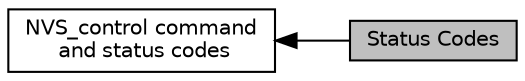 digraph "Status Codes"
{
  edge [fontname="Helvetica",fontsize="10",labelfontname="Helvetica",labelfontsize="10"];
  node [fontname="Helvetica",fontsize="10",shape=record];
  rankdir=LR;
  Node0 [label="Status Codes",height=0.2,width=0.4,color="black", fillcolor="grey75", style="filled", fontcolor="black"];
  Node1 [label="NVS_control command\l and status codes",height=0.2,width=0.4,color="black", fillcolor="white", style="filled",URL="$group___n_v_s___c_o_n_t_r_o_l.html"];
  Node1->Node0 [shape=plaintext, dir="back", style="solid"];
}
